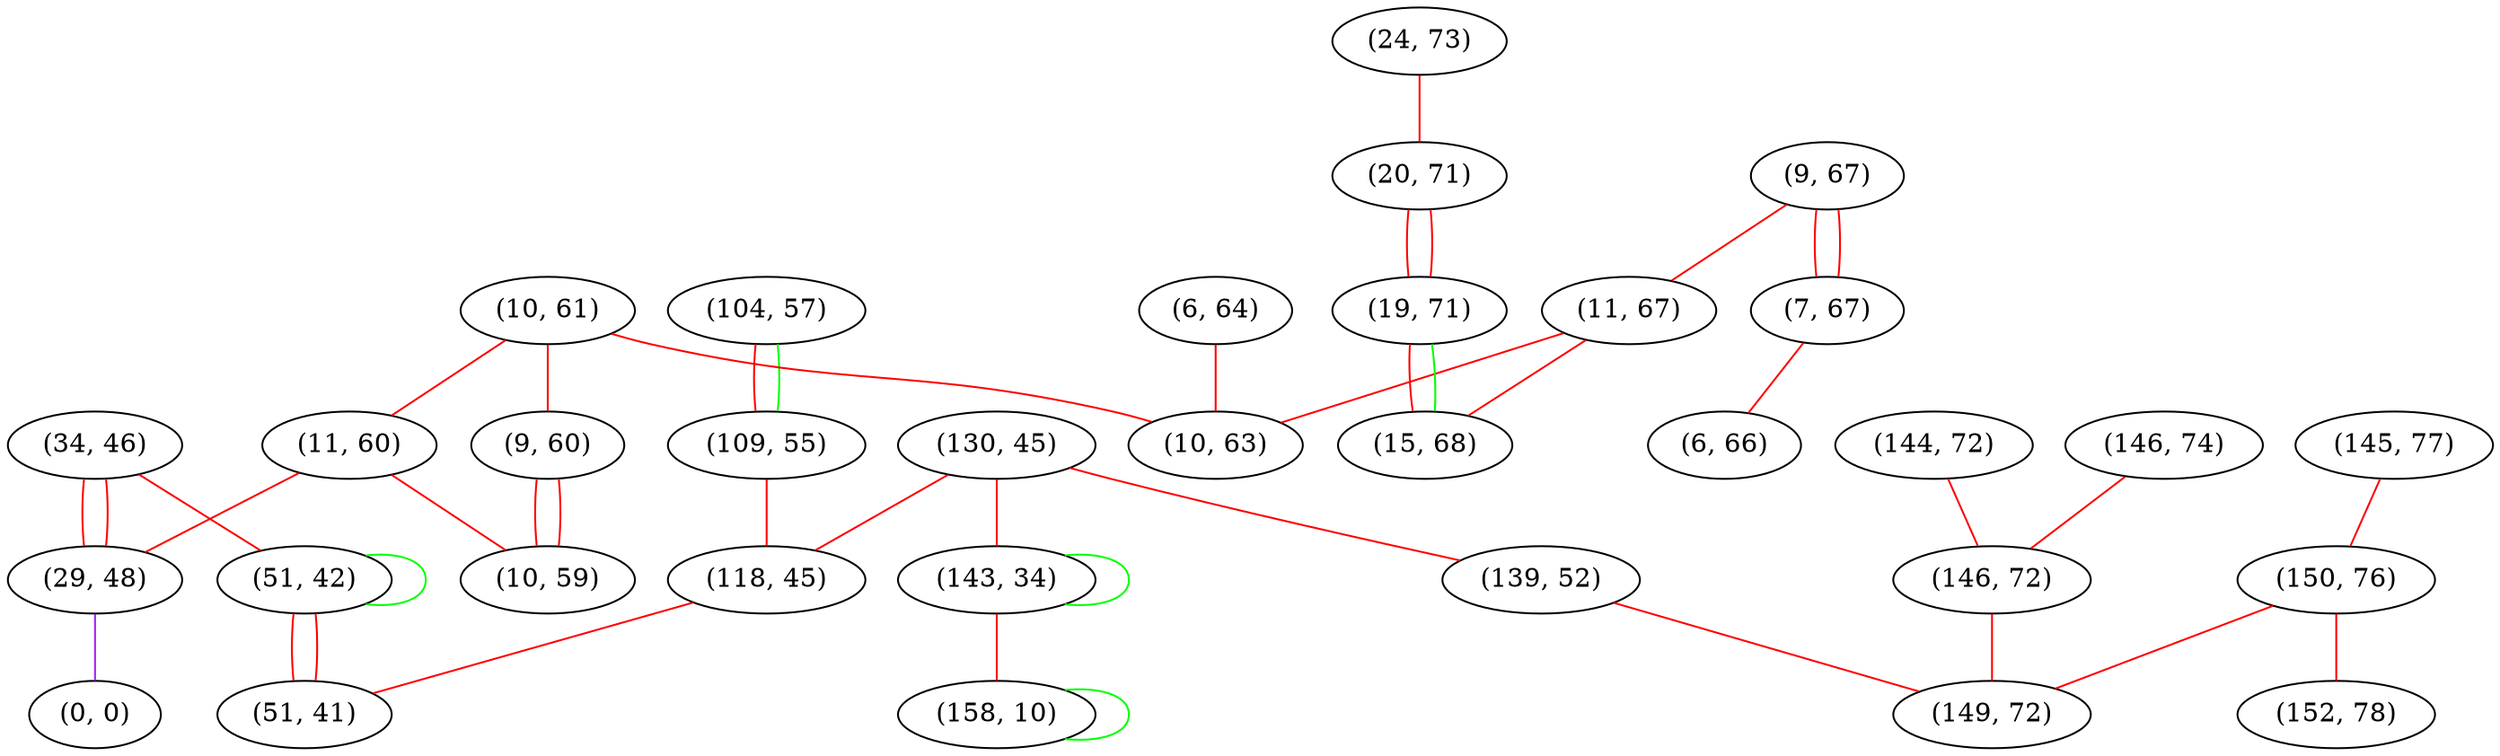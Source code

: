 graph "" {
"(104, 57)";
"(9, 67)";
"(6, 64)";
"(130, 45)";
"(139, 52)";
"(145, 77)";
"(10, 61)";
"(34, 46)";
"(146, 74)";
"(109, 55)";
"(143, 34)";
"(150, 76)";
"(144, 72)";
"(11, 60)";
"(11, 67)";
"(51, 42)";
"(29, 48)";
"(7, 67)";
"(0, 0)";
"(118, 45)";
"(24, 73)";
"(9, 60)";
"(20, 71)";
"(6, 66)";
"(10, 59)";
"(146, 72)";
"(10, 63)";
"(51, 41)";
"(19, 71)";
"(149, 72)";
"(152, 78)";
"(158, 10)";
"(15, 68)";
"(104, 57)" -- "(109, 55)"  [color=red, key=0, weight=1];
"(104, 57)" -- "(109, 55)"  [color=green, key=1, weight=2];
"(9, 67)" -- "(7, 67)"  [color=red, key=0, weight=1];
"(9, 67)" -- "(7, 67)"  [color=red, key=1, weight=1];
"(9, 67)" -- "(11, 67)"  [color=red, key=0, weight=1];
"(6, 64)" -- "(10, 63)"  [color=red, key=0, weight=1];
"(130, 45)" -- "(139, 52)"  [color=red, key=0, weight=1];
"(130, 45)" -- "(143, 34)"  [color=red, key=0, weight=1];
"(130, 45)" -- "(118, 45)"  [color=red, key=0, weight=1];
"(139, 52)" -- "(149, 72)"  [color=red, key=0, weight=1];
"(145, 77)" -- "(150, 76)"  [color=red, key=0, weight=1];
"(10, 61)" -- "(10, 63)"  [color=red, key=0, weight=1];
"(10, 61)" -- "(11, 60)"  [color=red, key=0, weight=1];
"(10, 61)" -- "(9, 60)"  [color=red, key=0, weight=1];
"(34, 46)" -- "(51, 42)"  [color=red, key=0, weight=1];
"(34, 46)" -- "(29, 48)"  [color=red, key=0, weight=1];
"(34, 46)" -- "(29, 48)"  [color=red, key=1, weight=1];
"(146, 74)" -- "(146, 72)"  [color=red, key=0, weight=1];
"(109, 55)" -- "(118, 45)"  [color=red, key=0, weight=1];
"(143, 34)" -- "(158, 10)"  [color=red, key=0, weight=1];
"(143, 34)" -- "(143, 34)"  [color=green, key=0, weight=2];
"(150, 76)" -- "(149, 72)"  [color=red, key=0, weight=1];
"(150, 76)" -- "(152, 78)"  [color=red, key=0, weight=1];
"(144, 72)" -- "(146, 72)"  [color=red, key=0, weight=1];
"(11, 60)" -- "(10, 59)"  [color=red, key=0, weight=1];
"(11, 60)" -- "(29, 48)"  [color=red, key=0, weight=1];
"(11, 67)" -- "(10, 63)"  [color=red, key=0, weight=1];
"(11, 67)" -- "(15, 68)"  [color=red, key=0, weight=1];
"(51, 42)" -- "(51, 42)"  [color=green, key=0, weight=2];
"(51, 42)" -- "(51, 41)"  [color=red, key=0, weight=1];
"(51, 42)" -- "(51, 41)"  [color=red, key=1, weight=1];
"(29, 48)" -- "(0, 0)"  [color=purple, key=0, weight=4];
"(7, 67)" -- "(6, 66)"  [color=red, key=0, weight=1];
"(118, 45)" -- "(51, 41)"  [color=red, key=0, weight=1];
"(24, 73)" -- "(20, 71)"  [color=red, key=0, weight=1];
"(9, 60)" -- "(10, 59)"  [color=red, key=0, weight=1];
"(9, 60)" -- "(10, 59)"  [color=red, key=1, weight=1];
"(20, 71)" -- "(19, 71)"  [color=red, key=0, weight=1];
"(20, 71)" -- "(19, 71)"  [color=red, key=1, weight=1];
"(146, 72)" -- "(149, 72)"  [color=red, key=0, weight=1];
"(19, 71)" -- "(15, 68)"  [color=red, key=0, weight=1];
"(19, 71)" -- "(15, 68)"  [color=green, key=1, weight=2];
"(158, 10)" -- "(158, 10)"  [color=green, key=0, weight=2];
}
